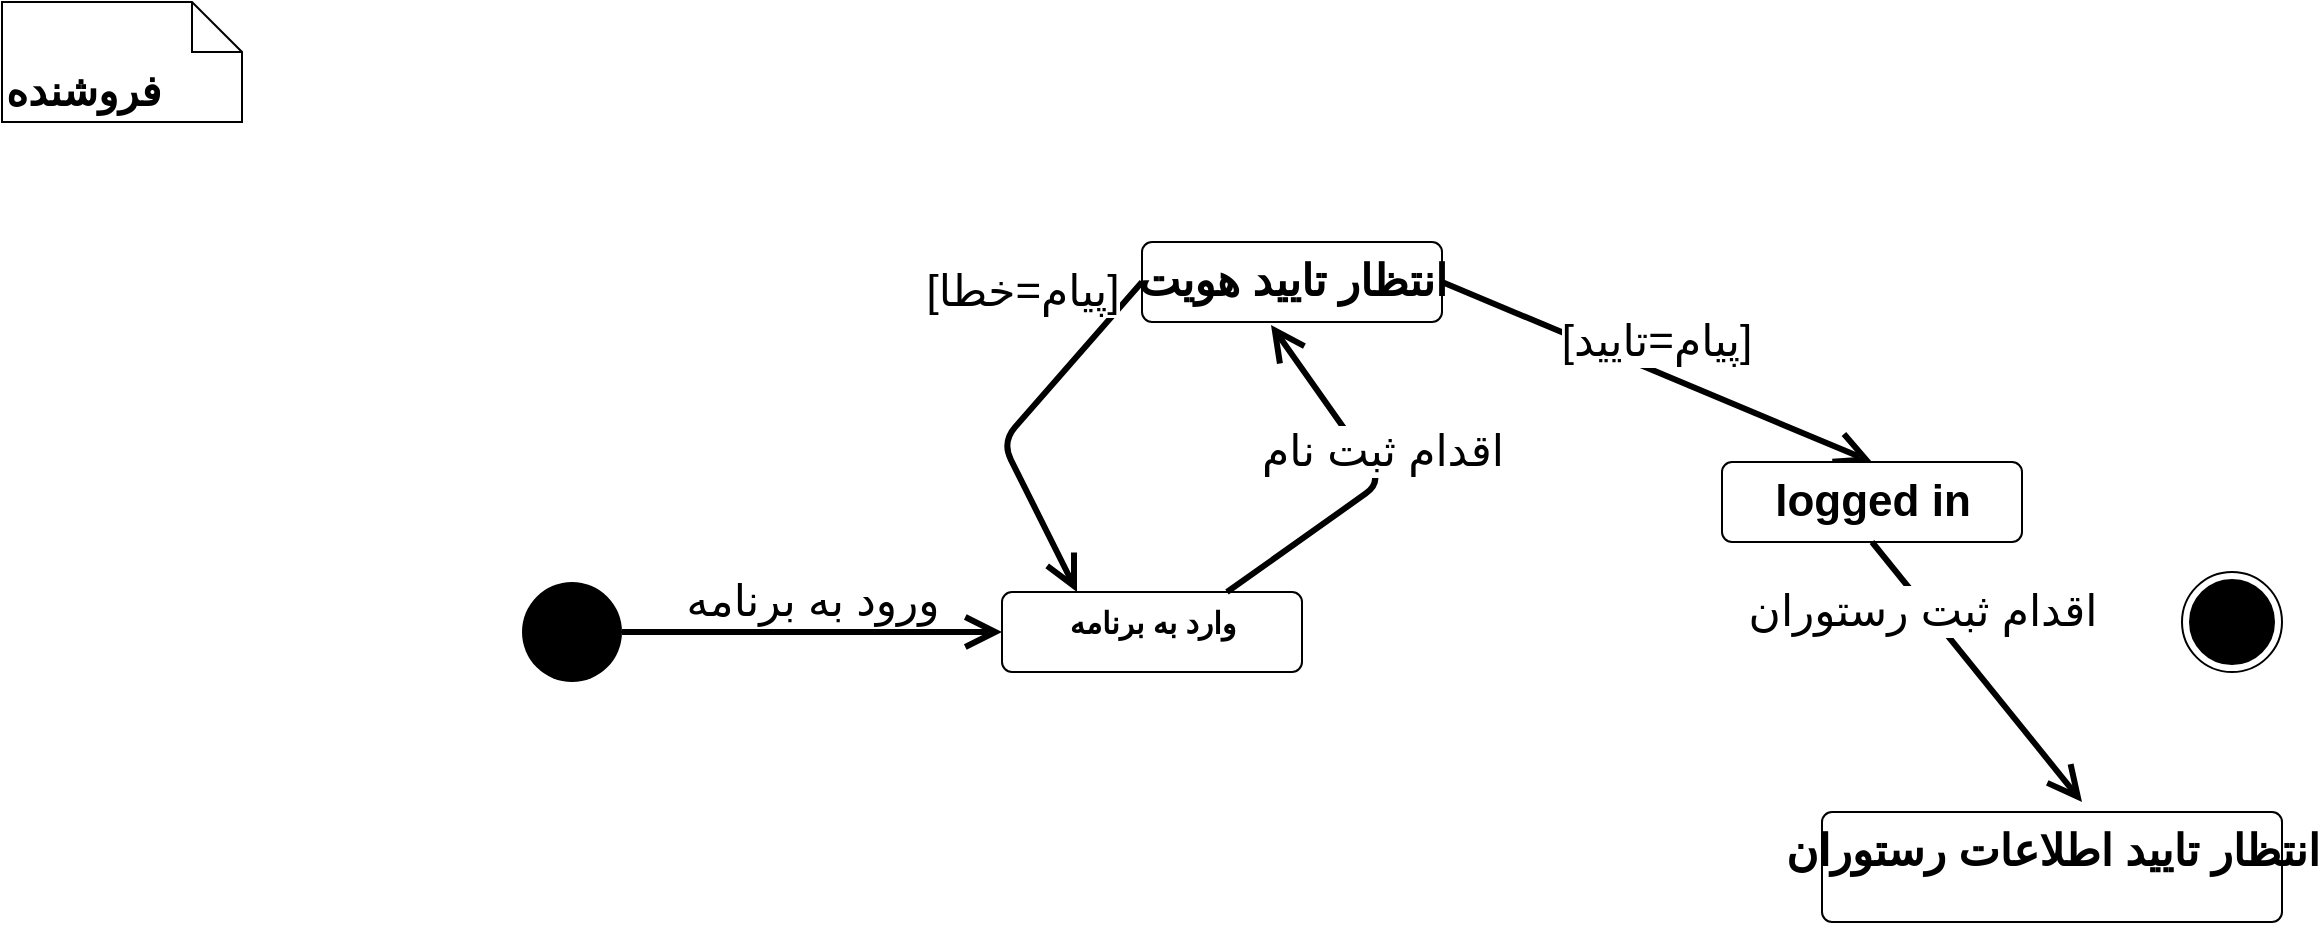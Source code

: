 <mxfile version="14.1.3" type="github">
  <diagram name="Page-1" id="58cdce13-f638-feb5-8d6f-7d28b1aa9fa0">
    <mxGraphModel dx="1117" dy="610" grid="1" gridSize="10" guides="1" tooltips="1" connect="1" arrows="1" fold="1" page="1" pageScale="1" pageWidth="1100" pageHeight="850" background="#ffffff" math="0" shadow="0">
      <root>
        <mxCell id="0" />
        <mxCell id="1" parent="0" />
        <mxCell id="qLAmZXMIbUz67TFTp53_-2" value="وارد به برنامه" style="html=1;align=center;verticalAlign=top;rounded=1;absoluteArcSize=1;arcSize=10;dashed=0;fontSize=15;fontStyle=1" parent="1" vertex="1">
          <mxGeometry x="500" y="295" width="150" height="40" as="geometry" />
        </mxCell>
        <mxCell id="qLAmZXMIbUz67TFTp53_-3" value="" style="ellipse;fillColor=#000000;strokeColor=none;" parent="1" vertex="1">
          <mxGeometry x="260" y="290" width="50" height="50" as="geometry" />
        </mxCell>
        <mxCell id="qLAmZXMIbUz67TFTp53_-4" value="" style="ellipse;html=1;shape=endState;fillColor=#000000;strokeColor=#000000;" parent="1" vertex="1">
          <mxGeometry x="1090" y="285" width="50" height="50" as="geometry" />
        </mxCell>
        <mxCell id="qLAmZXMIbUz67TFTp53_-5" value="&lt;b&gt;&lt;font style=&quot;font-size: 21px&quot;&gt;فروشنده&lt;/font&gt;&lt;/b&gt;" style="shape=note2;boundedLbl=1;whiteSpace=wrap;html=1;size=25;verticalAlign=top;align=left;" parent="1" vertex="1">
          <mxGeometry width="120" height="60" as="geometry" />
        </mxCell>
        <mxCell id="qLAmZXMIbUz67TFTp53_-6" value="&lt;font style=&quot;font-size: 22px&quot;&gt;ورود به برنامه &lt;/font&gt;" style="edgeStyle=none;html=1;endArrow=open;endSize=12;strokeWidth=3;verticalAlign=bottom;exitX=1;exitY=0.5;exitDx=0;exitDy=0;entryX=0;entryY=0.5;entryDx=0;entryDy=0;" parent="1" source="qLAmZXMIbUz67TFTp53_-3" target="qLAmZXMIbUz67TFTp53_-2" edge="1">
          <mxGeometry width="160" relative="1" as="geometry">
            <mxPoint x="320" y="319.17" as="sourcePoint" />
            <mxPoint x="480" y="319.17" as="targetPoint" />
          </mxGeometry>
        </mxCell>
        <mxCell id="FcyZnMZGrbSRMLAjMmXu-1" value="&lt;b&gt;&lt;font style=&quot;font-size: 22px&quot;&gt;انتظار تایید هویت&lt;br&gt;&lt;/font&gt;&lt;/b&gt;" style="html=1;align=center;verticalAlign=top;rounded=1;absoluteArcSize=1;arcSize=10;dashed=0;" vertex="1" parent="1">
          <mxGeometry x="570" y="120" width="150" height="40" as="geometry" />
        </mxCell>
        <mxCell id="FcyZnMZGrbSRMLAjMmXu-2" value="&lt;font style=&quot;font-size: 22px&quot;&gt;اقدام ثبت نام &lt;br&gt;&lt;/font&gt;" style="edgeStyle=none;html=1;endArrow=open;endSize=12;strokeWidth=3;verticalAlign=bottom;exitX=0.75;exitY=0;exitDx=0;exitDy=0;entryX=0.43;entryY=1.036;entryDx=0;entryDy=0;entryPerimeter=0;" edge="1" parent="1" source="qLAmZXMIbUz67TFTp53_-2" target="FcyZnMZGrbSRMLAjMmXu-1">
          <mxGeometry width="160" relative="1" as="geometry">
            <mxPoint x="560" y="240" as="sourcePoint" />
            <mxPoint x="750" y="240" as="targetPoint" />
            <Array as="points">
              <mxPoint x="690" y="240" />
            </Array>
          </mxGeometry>
        </mxCell>
        <mxCell id="FcyZnMZGrbSRMLAjMmXu-3" value="&lt;font style=&quot;font-size: 22px&quot;&gt;[پیام=تایید]&lt;/font&gt;" style="edgeStyle=none;html=1;endArrow=open;endSize=12;strokeWidth=3;verticalAlign=bottom;exitX=1;exitY=0.5;exitDx=0;exitDy=0;entryX=0.5;entryY=0;entryDx=0;entryDy=0;" edge="1" parent="1" source="FcyZnMZGrbSRMLAjMmXu-1" target="FcyZnMZGrbSRMLAjMmXu-5">
          <mxGeometry width="160" relative="1" as="geometry">
            <mxPoint x="820" y="170" as="sourcePoint" />
            <mxPoint x="890" y="220" as="targetPoint" />
          </mxGeometry>
        </mxCell>
        <mxCell id="FcyZnMZGrbSRMLAjMmXu-4" value="&lt;font style=&quot;font-size: 22px&quot;&gt;[پیام=خطا]&lt;/font&gt;" style="edgeStyle=none;html=1;endArrow=open;endSize=12;strokeWidth=3;verticalAlign=bottom;exitX=0;exitY=0.5;exitDx=0;exitDy=0;entryX=0.25;entryY=0;entryDx=0;entryDy=0;" edge="1" parent="1" source="FcyZnMZGrbSRMLAjMmXu-1" target="qLAmZXMIbUz67TFTp53_-2">
          <mxGeometry x="-0.426" y="-32" width="160" relative="1" as="geometry">
            <mxPoint x="480" y="160" as="sourcePoint" />
            <mxPoint x="539.5" y="26.44" as="targetPoint" />
            <Array as="points">
              <mxPoint x="500" y="220" />
            </Array>
            <mxPoint as="offset" />
          </mxGeometry>
        </mxCell>
        <mxCell id="FcyZnMZGrbSRMLAjMmXu-5" value="&lt;b&gt;&lt;font style=&quot;font-size: 22px&quot;&gt;logged in &lt;br&gt;&lt;/font&gt;&lt;/b&gt;" style="html=1;align=center;verticalAlign=top;rounded=1;absoluteArcSize=1;arcSize=10;dashed=0;" vertex="1" parent="1">
          <mxGeometry x="860" y="230" width="150" height="40" as="geometry" />
        </mxCell>
        <mxCell id="FcyZnMZGrbSRMLAjMmXu-6" value="&lt;font style=&quot;font-size: 22px&quot;&gt;اقدام ثبت رستوران &lt;br&gt;&lt;/font&gt;" style="edgeStyle=none;html=1;endArrow=open;endSize=12;strokeWidth=3;verticalAlign=bottom;exitX=0.5;exitY=1;exitDx=0;exitDy=0;" edge="1" parent="1" source="FcyZnMZGrbSRMLAjMmXu-5">
          <mxGeometry x="-0.346" y="-12" width="160" relative="1" as="geometry">
            <mxPoint x="850" y="360" as="sourcePoint" />
            <mxPoint x="1040" y="400" as="targetPoint" />
            <Array as="points" />
            <mxPoint as="offset" />
          </mxGeometry>
        </mxCell>
        <mxCell id="FcyZnMZGrbSRMLAjMmXu-7" value="&lt;b&gt;&lt;font style=&quot;font-size: 22px&quot;&gt;انتظار تایید اطلاعات رستوران&lt;br&gt;&lt;/font&gt;&lt;/b&gt;" style="html=1;align=center;verticalAlign=top;rounded=1;absoluteArcSize=1;arcSize=10;dashed=0;" vertex="1" parent="1">
          <mxGeometry x="910" y="405" width="230" height="55" as="geometry" />
        </mxCell>
      </root>
    </mxGraphModel>
  </diagram>
</mxfile>
